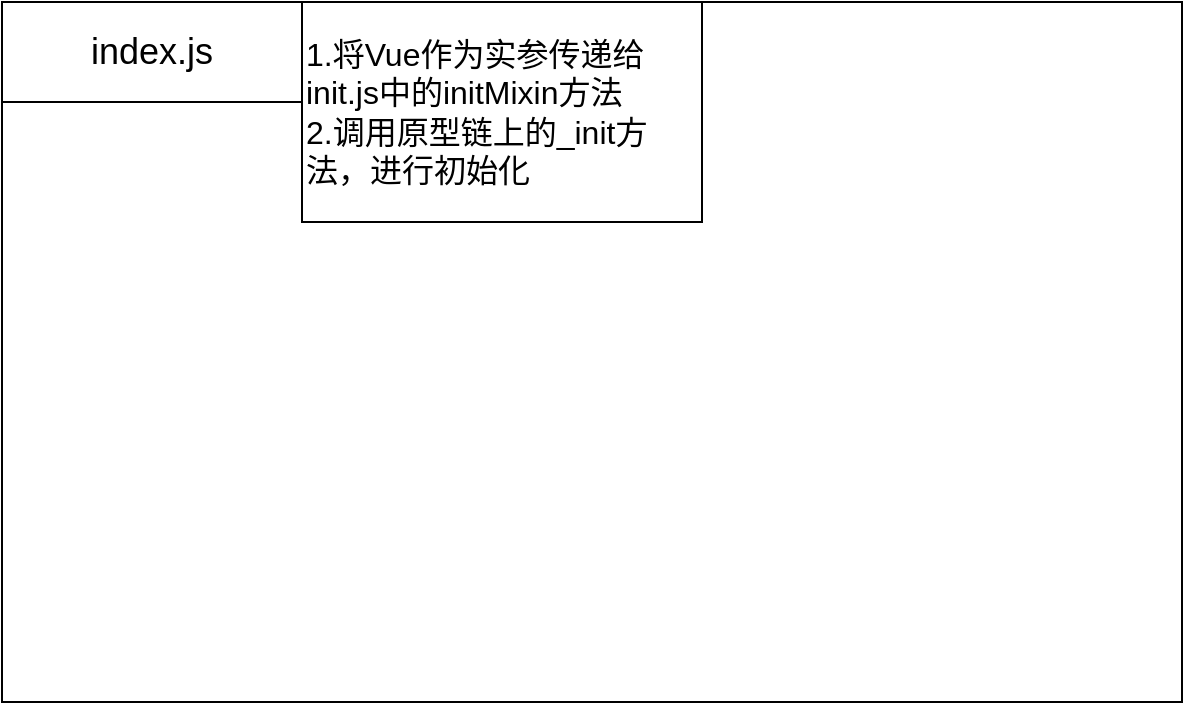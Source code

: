 <mxfile version="20.8.13" type="github" pages="2">
  <diagram id="bj8hy7L_tuFMwMWBdFSi" name="index.js">
    <mxGraphModel dx="1941" dy="594" grid="1" gridSize="10" guides="1" tooltips="1" connect="1" arrows="1" fold="1" page="1" pageScale="1" pageWidth="827" pageHeight="1169" math="0" shadow="0">
      <root>
        <mxCell id="0" />
        <mxCell id="1" parent="0" />
        <mxCell id="dqzTEDdbHP98o_ut2foN-1" value="" style="rounded=0;whiteSpace=wrap;html=1;fontSize=18;" vertex="1" parent="1">
          <mxGeometry x="-130" y="40" width="590" height="350" as="geometry" />
        </mxCell>
        <mxCell id="dqzTEDdbHP98o_ut2foN-5" value="&lt;font style=&quot;font-size: 18px;&quot;&gt;index.js&lt;/font&gt;" style="rounded=0;whiteSpace=wrap;html=1;strokeColor=default;fontFamily=Helvetica;fontSize=16;fontColor=default;fillColor=default;align=center;" vertex="1" parent="1">
          <mxGeometry x="-130" y="40" width="150" height="50" as="geometry" />
        </mxCell>
        <mxCell id="dqzTEDdbHP98o_ut2foN-6" value="&lt;font style=&quot;border-color: var(--border-color);&quot;&gt;1.将Vue作为实参传递给init.js中的initMixin方法&lt;br&gt;2.调用原型链上的_init方法，进行初始化&lt;br&gt;&lt;/font&gt;" style="rounded=0;whiteSpace=wrap;html=1;strokeColor=default;fontFamily=Helvetica;fontSize=16;fontColor=default;fillColor=default;align=left;" vertex="1" parent="1">
          <mxGeometry x="20" y="40" width="200" height="110" as="geometry" />
        </mxCell>
      </root>
    </mxGraphModel>
  </diagram>
  <diagram name="init.js" id="f7xJq4EvaZuQjRa25Gan">
    <mxGraphModel dx="2138" dy="1868" grid="1" gridSize="10" guides="1" tooltips="1" connect="1" arrows="1" fold="1" page="1" pageScale="1" pageWidth="827" pageHeight="1169" math="0" shadow="0">
      <root>
        <mxCell id="0" />
        <mxCell id="1" parent="0" />
        <mxCell id="EU7Fr2xRHALKJtLmDJ7w-23" value="&lt;span style=&quot;font-size: 18px;&quot;&gt;初始化状态&lt;/span&gt;" style="rounded=1;whiteSpace=wrap;html=1;fontSize=16;" vertex="1" parent="1">
          <mxGeometry x="-513" y="-140" width="100" height="50" as="geometry" />
        </mxCell>
        <mxCell id="EU7Fr2xRHALKJtLmDJ7w-24" value="&lt;span style=&quot;font-size: 18px;&quot;&gt;初始化数据&lt;/span&gt;" style="rounded=1;whiteSpace=wrap;html=1;fontSize=16;" vertex="1" parent="1">
          <mxGeometry x="-593" y="-10" width="100" height="50" as="geometry" />
        </mxCell>
        <mxCell id="EU7Fr2xRHALKJtLmDJ7w-25" value="&lt;span style=&quot;font-size: 18px;&quot;&gt;初始化计算属性&lt;br&gt;&lt;/span&gt;" style="rounded=1;whiteSpace=wrap;html=1;fontSize=16;" vertex="1" parent="1">
          <mxGeometry x="-463" y="-10" width="100" height="50" as="geometry" />
        </mxCell>
        <mxCell id="EU7Fr2xRHALKJtLmDJ7w-26" value="&lt;span style=&quot;font-size: 18px;&quot;&gt;初始化监视属性&lt;br&gt;&lt;/span&gt;" style="rounded=1;whiteSpace=wrap;html=1;fontSize=16;" vertex="1" parent="1">
          <mxGeometry x="-333" y="-10" width="100" height="50" as="geometry" />
        </mxCell>
        <mxCell id="EU7Fr2xRHALKJtLmDJ7w-27" value="" style="group" vertex="1" connectable="0" parent="1">
          <mxGeometry x="-140" y="460" width="180" height="180" as="geometry" />
        </mxCell>
        <mxCell id="EU7Fr2xRHALKJtLmDJ7w-4" value="" style="rounded=0;whiteSpace=wrap;html=1;fontSize=18;movable=1;resizable=1;rotatable=1;deletable=1;editable=1;connectable=1;" vertex="1" parent="EU7Fr2xRHALKJtLmDJ7w-27">
          <mxGeometry width="180" height="180" as="geometry" />
        </mxCell>
        <mxCell id="EU7Fr2xRHALKJtLmDJ7w-5" value="index.js" style="text;html=1;strokeColor=none;fillColor=none;align=center;verticalAlign=middle;whiteSpace=wrap;rounded=0;fontSize=18;movable=1;resizable=1;rotatable=1;deletable=1;editable=1;connectable=1;" vertex="1" parent="EU7Fr2xRHALKJtLmDJ7w-27">
          <mxGeometry x="10" y="10" width="60" height="30" as="geometry" />
        </mxCell>
        <mxCell id="EU7Fr2xRHALKJtLmDJ7w-50" value="&lt;span style=&quot;font-size: 16px;&quot;&gt;1.调用init.js中的initMixin方法&lt;/span&gt;" style="text;html=1;strokeColor=none;fillColor=none;align=left;verticalAlign=middle;whiteSpace=wrap;rounded=0;fontSize=18;" vertex="1" parent="EU7Fr2xRHALKJtLmDJ7w-27">
          <mxGeometry x="10" y="30" width="160" height="90" as="geometry" />
        </mxCell>
        <mxCell id="EU7Fr2xRHALKJtLmDJ7w-40" value="" style="group" vertex="1" connectable="0" parent="1">
          <mxGeometry x="-140" y="690" width="180" height="180" as="geometry" />
        </mxCell>
        <mxCell id="EU7Fr2xRHALKJtLmDJ7w-41" value="" style="rounded=0;whiteSpace=wrap;html=1;fontSize=18;" vertex="1" parent="EU7Fr2xRHALKJtLmDJ7w-40">
          <mxGeometry width="180" height="180" as="geometry" />
        </mxCell>
        <mxCell id="EU7Fr2xRHALKJtLmDJ7w-42" value="&lt;span style=&quot;font-size: 16px;&quot;&gt;1.初始化数据&lt;/span&gt;" style="text;html=1;strokeColor=none;fillColor=none;align=left;verticalAlign=middle;whiteSpace=wrap;rounded=0;fontSize=18;" vertex="1" parent="EU7Fr2xRHALKJtLmDJ7w-40">
          <mxGeometry x="12" y="60" width="160" height="90" as="geometry" />
        </mxCell>
        <mxCell id="EU7Fr2xRHALKJtLmDJ7w-43" value="state.js" style="text;html=1;strokeColor=none;fillColor=none;align=center;verticalAlign=middle;whiteSpace=wrap;rounded=0;fontSize=18;" vertex="1" parent="EU7Fr2xRHALKJtLmDJ7w-40">
          <mxGeometry x="10" y="10" width="60" height="30" as="geometry" />
        </mxCell>
        <mxCell id="EU7Fr2xRHALKJtLmDJ7w-9" value="" style="rounded=0;whiteSpace=wrap;html=1;fontSize=18;" vertex="1" parent="1">
          <mxGeometry x="-130" y="40" width="1050" height="350" as="geometry" />
        </mxCell>
        <mxCell id="EU7Fr2xRHALKJtLmDJ7w-54" value="&lt;font style=&quot;font-size: 18px;&quot;&gt;initMixin(Vue)&lt;/font&gt;" style="rounded=0;whiteSpace=wrap;html=1;strokeColor=default;fontFamily=Helvetica;fontSize=16;fontColor=default;fillColor=default;align=center;" vertex="1" parent="1">
          <mxGeometry x="220" y="100" width="150" height="50" as="geometry" />
        </mxCell>
        <mxCell id="EU7Fr2xRHALKJtLmDJ7w-55" value="&lt;font style=&quot;font-size: 18px;&quot;&gt;_init&lt;/font&gt;" style="rounded=0;whiteSpace=wrap;html=1;strokeColor=default;fontFamily=Helvetica;fontSize=16;fontColor=default;fillColor=default;align=center;" vertex="1" parent="1">
          <mxGeometry x="570" y="160" width="150" height="50" as="geometry" />
        </mxCell>
        <mxCell id="EU7Fr2xRHALKJtLmDJ7w-56" value="&lt;font style=&quot;font-size: 18px;&quot;&gt;$mount&lt;/font&gt;" style="rounded=0;whiteSpace=wrap;html=1;strokeColor=default;fontFamily=Helvetica;fontSize=16;fontColor=default;fillColor=default;align=center;" vertex="1" parent="1">
          <mxGeometry x="570" y="270" width="150" height="50" as="geometry" />
        </mxCell>
        <mxCell id="EU7Fr2xRHALKJtLmDJ7w-57" value="&lt;font style=&quot;font-size: 18px;&quot;&gt;init.js&lt;/font&gt;" style="rounded=0;whiteSpace=wrap;html=1;strokeColor=default;fontFamily=Helvetica;fontSize=16;fontColor=default;fillColor=default;align=center;" vertex="1" parent="1">
          <mxGeometry x="-130" y="40" width="150" height="50" as="geometry" />
        </mxCell>
        <mxCell id="EU7Fr2xRHALKJtLmDJ7w-58" value="&lt;font style=&quot;border-color: var(--border-color);&quot;&gt;1.向外导出initMixin方法&lt;br&gt;&lt;/font&gt;" style="rounded=0;whiteSpace=wrap;html=1;strokeColor=default;fontFamily=Helvetica;fontSize=16;fontColor=default;fillColor=default;align=left;" vertex="1" parent="1">
          <mxGeometry x="20" y="40" width="200" height="110" as="geometry" />
        </mxCell>
        <mxCell id="EU7Fr2xRHALKJtLmDJ7w-68" value="1.将用户的options挂载到Vue实例的$options属性上" style="rounded=0;whiteSpace=wrap;html=1;strokeColor=default;fontFamily=Helvetica;fontSize=16;fontColor=default;fillColor=default;align=left;" vertex="1" parent="1">
          <mxGeometry x="720" y="160" width="200" height="110" as="geometry" />
        </mxCell>
        <mxCell id="EU7Fr2xRHALKJtLmDJ7w-69" value="&lt;font style=&quot;border-color: var(--border-color);&quot;&gt;1.该方法在Vue的原型对象上，挂载&lt;/font&gt;_init和$mount方法" style="rounded=0;whiteSpace=wrap;html=1;strokeColor=default;fontFamily=Helvetica;fontSize=16;fontColor=default;fillColor=default;align=left;" vertex="1" parent="1">
          <mxGeometry x="370" y="100" width="200" height="110" as="geometry" />
        </mxCell>
      </root>
    </mxGraphModel>
  </diagram>
</mxfile>
